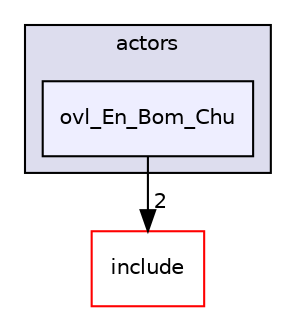 digraph "src/overlays/actors/ovl_En_Bom_Chu" {
  compound=true
  node [ fontsize="10", fontname="Helvetica"];
  edge [ labelfontsize="10", labelfontname="Helvetica"];
  subgraph clusterdir_e93473484be31ce7bcb356bd643a22f8 {
    graph [ bgcolor="#ddddee", pencolor="black", label="actors" fontname="Helvetica", fontsize="10", URL="dir_e93473484be31ce7bcb356bd643a22f8.html"]
  dir_4c5597289d6631759237480695ca9fb7 [shape=box, label="ovl_En_Bom_Chu", style="filled", fillcolor="#eeeeff", pencolor="black", URL="dir_4c5597289d6631759237480695ca9fb7.html"];
  }
  dir_d44c64559bbebec7f509842c48db8b23 [shape=box label="include" fillcolor="white" style="filled" color="red" URL="dir_d44c64559bbebec7f509842c48db8b23.html"];
  dir_4c5597289d6631759237480695ca9fb7->dir_d44c64559bbebec7f509842c48db8b23 [headlabel="2", labeldistance=1.5 headhref="dir_000194_000000.html"];
}
